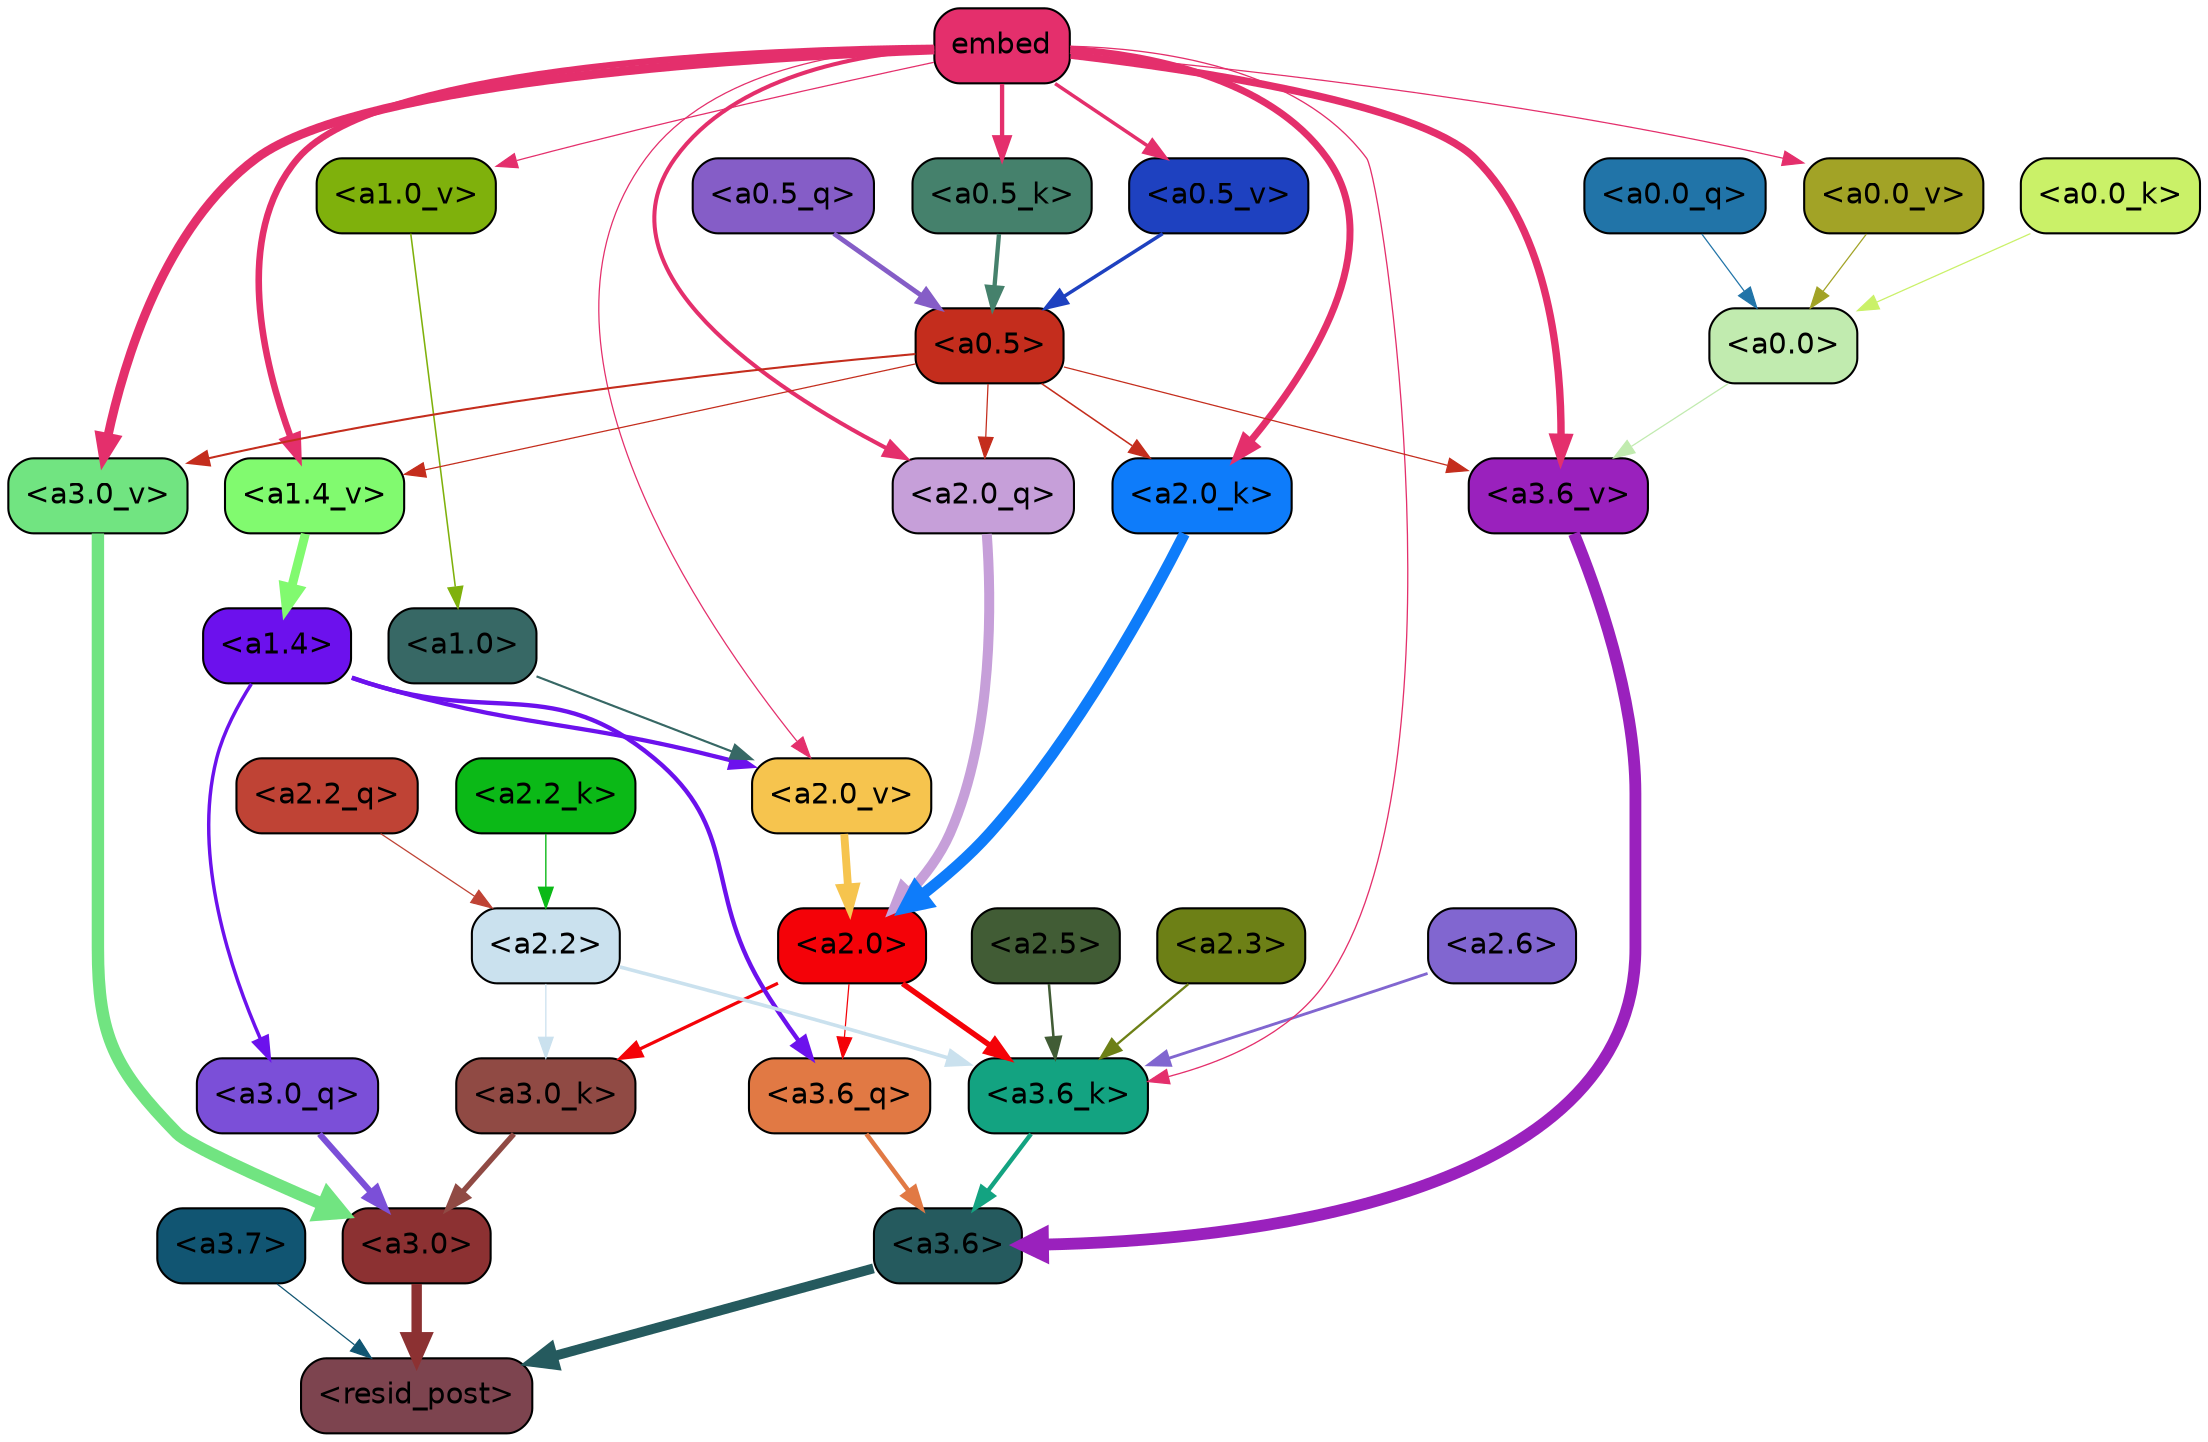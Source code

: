 strict digraph "" {
	graph [bgcolor=transparent,
		layout=dot,
		overlap=false,
		splines=true
	];
	"<a3.7>"	[color=black,
		fillcolor="#115572",
		fontname=Helvetica,
		shape=box,
		style="filled, rounded"];
	"<resid_post>"	[color=black,
		fillcolor="#7d444f",
		fontname=Helvetica,
		shape=box,
		style="filled, rounded"];
	"<a3.7>" -> "<resid_post>"	[color="#115572",
		penwidth=0.6];
	"<a3.6>"	[color=black,
		fillcolor="#255a5e",
		fontname=Helvetica,
		shape=box,
		style="filled, rounded"];
	"<a3.6>" -> "<resid_post>"	[color="#255a5e",
		penwidth=4.748674273490906];
	"<a3.0>"	[color=black,
		fillcolor="#8c3132",
		fontname=Helvetica,
		shape=box,
		style="filled, rounded"];
	"<a3.0>" -> "<resid_post>"	[color="#8c3132",
		penwidth=5.004031300544739];
	"<a3.6_q>"	[color=black,
		fillcolor="#e17944",
		fontname=Helvetica,
		shape=box,
		style="filled, rounded"];
	"<a3.6_q>" -> "<a3.6>"	[color="#e17944",
		penwidth=2.1656854450702667];
	"<a3.0_q>"	[color=black,
		fillcolor="#7b4fd8",
		fontname=Helvetica,
		shape=box,
		style="filled, rounded"];
	"<a3.0_q>" -> "<a3.0>"	[color="#7b4fd8",
		penwidth=2.95696559548378];
	"<a3.6_k>"	[color=black,
		fillcolor="#13a381",
		fontname=Helvetica,
		shape=box,
		style="filled, rounded"];
	"<a3.6_k>" -> "<a3.6>"	[color="#13a381",
		penwidth=2.086437076330185];
	"<a3.0_k>"	[color=black,
		fillcolor="#904a44",
		fontname=Helvetica,
		shape=box,
		style="filled, rounded"];
	"<a3.0_k>" -> "<a3.0>"	[color="#904a44",
		penwidth=2.5988530814647675];
	"<a3.6_v>"	[color=black,
		fillcolor="#9a21bd",
		fontname=Helvetica,
		shape=box,
		style="filled, rounded"];
	"<a3.6_v>" -> "<a3.6>"	[color="#9a21bd",
		penwidth=5.669987380504608];
	"<a3.0_v>"	[color=black,
		fillcolor="#71e481",
		fontname=Helvetica,
		shape=box,
		style="filled, rounded"];
	"<a3.0_v>" -> "<a3.0>"	[color="#71e481",
		penwidth=5.9515902400016785];
	"<a2.0>"	[color=black,
		fillcolor="#f40208",
		fontname=Helvetica,
		shape=box,
		style="filled, rounded"];
	"<a2.0>" -> "<a3.6_q>"	[color="#f40208",
		penwidth=0.6];
	"<a2.0>" -> "<a3.6_k>"	[color="#f40208",
		penwidth=2.6423546075820923];
	"<a2.0>" -> "<a3.0_k>"	[color="#f40208",
		penwidth=1.5482127666473389];
	"<a1.4>"	[color=black,
		fillcolor="#6c11ed",
		fontname=Helvetica,
		shape=box,
		style="filled, rounded"];
	"<a1.4>" -> "<a3.6_q>"	[color="#6c11ed",
		penwidth=2.1035547256469727];
	"<a1.4>" -> "<a3.0_q>"	[color="#6c11ed",
		penwidth=1.6541699171066284];
	"<a2.0_v>"	[color=black,
		fillcolor="#f6c44e",
		fontname=Helvetica,
		shape=box,
		style="filled, rounded"];
	"<a1.4>" -> "<a2.0_v>"	[color="#6c11ed",
		penwidth=2.048949420452118];
	"<a2.6>"	[color=black,
		fillcolor="#8166d0",
		fontname=Helvetica,
		shape=box,
		style="filled, rounded"];
	"<a2.6>" -> "<a3.6_k>"	[color="#8166d0",
		penwidth=1.3718644380569458];
	"<a2.5>"	[color=black,
		fillcolor="#415c35",
		fontname=Helvetica,
		shape=box,
		style="filled, rounded"];
	"<a2.5>" -> "<a3.6_k>"	[color="#415c35",
		penwidth=1.231603980064392];
	"<a2.3>"	[color=black,
		fillcolor="#6d8016",
		fontname=Helvetica,
		shape=box,
		style="filled, rounded"];
	"<a2.3>" -> "<a3.6_k>"	[color="#6d8016",
		penwidth=1.1117559671401978];
	"<a2.2>"	[color=black,
		fillcolor="#cae1ee",
		fontname=Helvetica,
		shape=box,
		style="filled, rounded"];
	"<a2.2>" -> "<a3.6_k>"	[color="#cae1ee",
		penwidth=1.7315057516098022];
	"<a2.2>" -> "<a3.0_k>"	[color="#cae1ee",
		penwidth=0.6];
	embed	[color=black,
		fillcolor="#e42f6c",
		fontname=Helvetica,
		shape=box,
		style="filled, rounded"];
	embed -> "<a3.6_k>"	[color="#e42f6c",
		penwidth=0.6229734420776367];
	embed -> "<a3.6_v>"	[color="#e42f6c",
		penwidth=3.56406831741333];
	embed -> "<a3.0_v>"	[color="#e42f6c",
		penwidth=4.293717980384827];
	"<a2.0_q>"	[color=black,
		fillcolor="#c69fd9",
		fontname=Helvetica,
		shape=box,
		style="filled, rounded"];
	embed -> "<a2.0_q>"	[color="#e42f6c",
		penwidth=1.9479764699935913];
	"<a2.0_k>"	[color=black,
		fillcolor="#0e7cfa",
		fontname=Helvetica,
		shape=box,
		style="filled, rounded"];
	embed -> "<a2.0_k>"	[color="#e42f6c",
		penwidth=3.348647713661194];
	embed -> "<a2.0_v>"	[color="#e42f6c",
		penwidth=0.6];
	"<a1.4_v>"	[color=black,
		fillcolor="#81fa6f",
		fontname=Helvetica,
		shape=box,
		style="filled, rounded"];
	embed -> "<a1.4_v>"	[color="#e42f6c",
		penwidth=3.1658360958099365];
	"<a1.0_v>"	[color=black,
		fillcolor="#7fb10c",
		fontname=Helvetica,
		shape=box,
		style="filled, rounded"];
	embed -> "<a1.0_v>"	[color="#e42f6c",
		penwidth=0.6];
	"<a0.5_k>"	[color=black,
		fillcolor="#45816c",
		fontname=Helvetica,
		shape=box,
		style="filled, rounded"];
	embed -> "<a0.5_k>"	[color="#e42f6c",
		penwidth=2.0782761573791504];
	"<a0.5_v>"	[color=black,
		fillcolor="#1e41c0",
		fontname=Helvetica,
		shape=box,
		style="filled, rounded"];
	embed -> "<a0.5_v>"	[color="#e42f6c",
		penwidth=1.6795666217803955];
	"<a0.0_v>"	[color=black,
		fillcolor="#a2a326",
		fontname=Helvetica,
		shape=box,
		style="filled, rounded"];
	embed -> "<a0.0_v>"	[color="#e42f6c",
		penwidth=0.6];
	"<a0.5>"	[color=black,
		fillcolor="#c42d1d",
		fontname=Helvetica,
		shape=box,
		style="filled, rounded"];
	"<a0.5>" -> "<a3.6_v>"	[color="#c42d1d",
		penwidth=0.6];
	"<a0.5>" -> "<a3.0_v>"	[color="#c42d1d",
		penwidth=0.9916514158248901];
	"<a0.5>" -> "<a2.0_q>"	[color="#c42d1d",
		penwidth=0.6];
	"<a0.5>" -> "<a2.0_k>"	[color="#c42d1d",
		penwidth=0.7479127645492554];
	"<a0.5>" -> "<a1.4_v>"	[color="#c42d1d",
		penwidth=0.6];
	"<a0.0>"	[color=black,
		fillcolor="#c1ebaf",
		fontname=Helvetica,
		shape=box,
		style="filled, rounded"];
	"<a0.0>" -> "<a3.6_v>"	[color="#c1ebaf",
		penwidth=0.6];
	"<a2.2_q>"	[color=black,
		fillcolor="#bf4335",
		fontname=Helvetica,
		shape=box,
		style="filled, rounded"];
	"<a2.2_q>" -> "<a2.2>"	[color="#bf4335",
		penwidth=0.6068362593650818];
	"<a2.0_q>" -> "<a2.0>"	[color="#c69fd9",
		penwidth=4.801594913005829];
	"<a2.2_k>"	[color=black,
		fillcolor="#0bb917",
		fontname=Helvetica,
		shape=box,
		style="filled, rounded"];
	"<a2.2_k>" -> "<a2.2>"	[color="#0bb917",
		penwidth=0.6648573875427246];
	"<a2.0_k>" -> "<a2.0>"	[color="#0e7cfa",
		penwidth=5.364346981048584];
	"<a2.0_v>" -> "<a2.0>"	[color="#f6c44e",
		penwidth=3.76983106136322];
	"<a1.0>"	[color=black,
		fillcolor="#376865",
		fontname=Helvetica,
		shape=box,
		style="filled, rounded"];
	"<a1.0>" -> "<a2.0_v>"	[color="#376865",
		penwidth=1.0333166718482971];
	"<a1.4_v>" -> "<a1.4>"	[color="#81fa6f",
		penwidth=4.295930981636047];
	"<a1.0_v>" -> "<a1.0>"	[color="#7fb10c",
		penwidth=0.7506231069564819];
	"<a0.5_q>"	[color=black,
		fillcolor="#855dc7",
		fontname=Helvetica,
		shape=box,
		style="filled, rounded"];
	"<a0.5_q>" -> "<a0.5>"	[color="#855dc7",
		penwidth=2.30334210395813];
	"<a0.0_q>"	[color=black,
		fillcolor="#2174a8",
		fontname=Helvetica,
		shape=box,
		style="filled, rounded"];
	"<a0.0_q>" -> "<a0.0>"	[color="#2174a8",
		penwidth=0.6];
	"<a0.5_k>" -> "<a0.5>"	[color="#45816c",
		penwidth=2.078277349472046];
	"<a0.0_k>"	[color=black,
		fillcolor="#caf168",
		fontname=Helvetica,
		shape=box,
		style="filled, rounded"];
	"<a0.0_k>" -> "<a0.0>"	[color="#caf168",
		penwidth=0.6];
	"<a0.5_v>" -> "<a0.5>"	[color="#1e41c0",
		penwidth=1.6795680522918701];
	"<a0.0_v>" -> "<a0.0>"	[color="#a2a326",
		penwidth=0.6];
}

